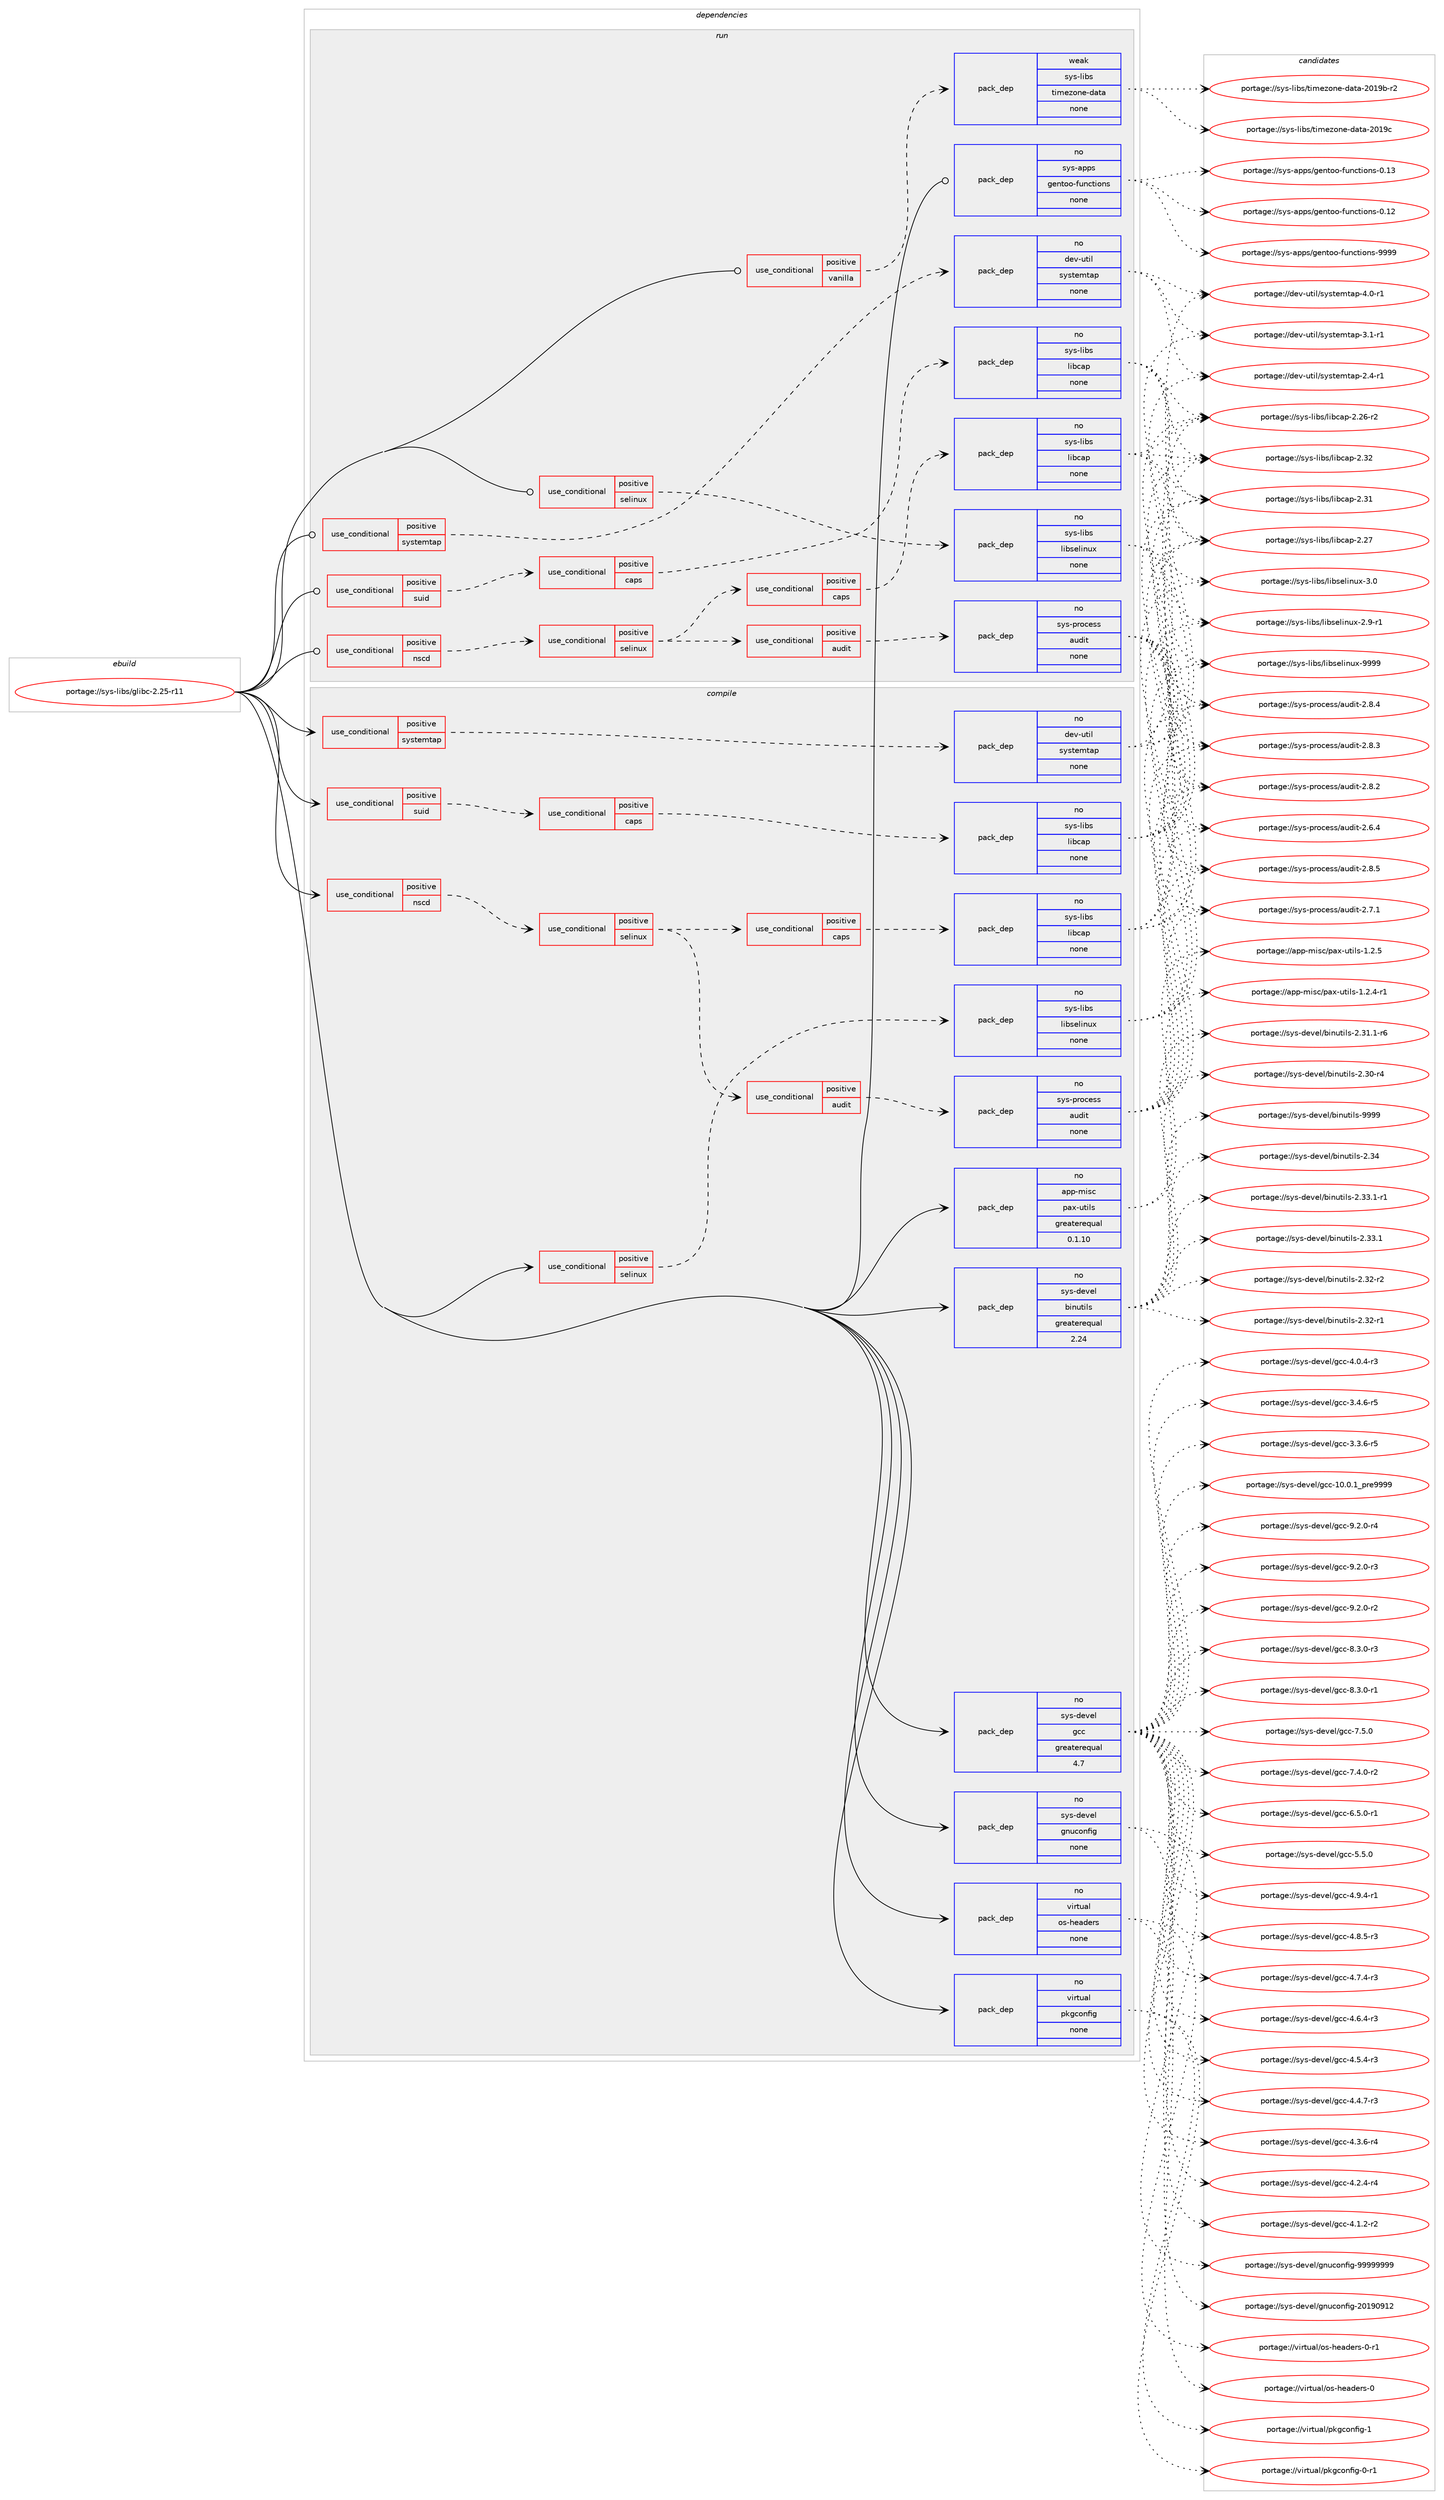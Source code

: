 digraph prolog {

# *************
# Graph options
# *************

newrank=true;
concentrate=true;
compound=true;
graph [rankdir=LR,fontname=Helvetica,fontsize=10,ranksep=1.5];#, ranksep=2.5, nodesep=0.2];
edge  [arrowhead=vee];
node  [fontname=Helvetica,fontsize=10];

# **********
# The ebuild
# **********

subgraph cluster_leftcol {
color=gray;
rank=same;
label=<<i>ebuild</i>>;
id [label="portage://sys-libs/glibc-2.25-r11", color=red, width=4, href="../sys-libs/glibc-2.25-r11.svg"];
}

# ****************
# The dependencies
# ****************

subgraph cluster_midcol {
color=gray;
label=<<i>dependencies</i>>;
subgraph cluster_compile {
fillcolor="#eeeeee";
style=filled;
label=<<i>compile</i>>;
subgraph cond4895 {
dependency27667 [label=<<TABLE BORDER="0" CELLBORDER="1" CELLSPACING="0" CELLPADDING="4"><TR><TD ROWSPAN="3" CELLPADDING="10">use_conditional</TD></TR><TR><TD>positive</TD></TR><TR><TD>nscd</TD></TR></TABLE>>, shape=none, color=red];
subgraph cond4896 {
dependency27668 [label=<<TABLE BORDER="0" CELLBORDER="1" CELLSPACING="0" CELLPADDING="4"><TR><TD ROWSPAN="3" CELLPADDING="10">use_conditional</TD></TR><TR><TD>positive</TD></TR><TR><TD>selinux</TD></TR></TABLE>>, shape=none, color=red];
subgraph cond4897 {
dependency27669 [label=<<TABLE BORDER="0" CELLBORDER="1" CELLSPACING="0" CELLPADDING="4"><TR><TD ROWSPAN="3" CELLPADDING="10">use_conditional</TD></TR><TR><TD>positive</TD></TR><TR><TD>audit</TD></TR></TABLE>>, shape=none, color=red];
subgraph pack22056 {
dependency27670 [label=<<TABLE BORDER="0" CELLBORDER="1" CELLSPACING="0" CELLPADDING="4" WIDTH="220"><TR><TD ROWSPAN="6" CELLPADDING="30">pack_dep</TD></TR><TR><TD WIDTH="110">no</TD></TR><TR><TD>sys-process</TD></TR><TR><TD>audit</TD></TR><TR><TD>none</TD></TR><TR><TD></TD></TR></TABLE>>, shape=none, color=blue];
}
dependency27669:e -> dependency27670:w [weight=20,style="dashed",arrowhead="vee"];
}
dependency27668:e -> dependency27669:w [weight=20,style="dashed",arrowhead="vee"];
subgraph cond4898 {
dependency27671 [label=<<TABLE BORDER="0" CELLBORDER="1" CELLSPACING="0" CELLPADDING="4"><TR><TD ROWSPAN="3" CELLPADDING="10">use_conditional</TD></TR><TR><TD>positive</TD></TR><TR><TD>caps</TD></TR></TABLE>>, shape=none, color=red];
subgraph pack22057 {
dependency27672 [label=<<TABLE BORDER="0" CELLBORDER="1" CELLSPACING="0" CELLPADDING="4" WIDTH="220"><TR><TD ROWSPAN="6" CELLPADDING="30">pack_dep</TD></TR><TR><TD WIDTH="110">no</TD></TR><TR><TD>sys-libs</TD></TR><TR><TD>libcap</TD></TR><TR><TD>none</TD></TR><TR><TD></TD></TR></TABLE>>, shape=none, color=blue];
}
dependency27671:e -> dependency27672:w [weight=20,style="dashed",arrowhead="vee"];
}
dependency27668:e -> dependency27671:w [weight=20,style="dashed",arrowhead="vee"];
}
dependency27667:e -> dependency27668:w [weight=20,style="dashed",arrowhead="vee"];
}
id:e -> dependency27667:w [weight=20,style="solid",arrowhead="vee"];
subgraph cond4899 {
dependency27673 [label=<<TABLE BORDER="0" CELLBORDER="1" CELLSPACING="0" CELLPADDING="4"><TR><TD ROWSPAN="3" CELLPADDING="10">use_conditional</TD></TR><TR><TD>positive</TD></TR><TR><TD>selinux</TD></TR></TABLE>>, shape=none, color=red];
subgraph pack22058 {
dependency27674 [label=<<TABLE BORDER="0" CELLBORDER="1" CELLSPACING="0" CELLPADDING="4" WIDTH="220"><TR><TD ROWSPAN="6" CELLPADDING="30">pack_dep</TD></TR><TR><TD WIDTH="110">no</TD></TR><TR><TD>sys-libs</TD></TR><TR><TD>libselinux</TD></TR><TR><TD>none</TD></TR><TR><TD></TD></TR></TABLE>>, shape=none, color=blue];
}
dependency27673:e -> dependency27674:w [weight=20,style="dashed",arrowhead="vee"];
}
id:e -> dependency27673:w [weight=20,style="solid",arrowhead="vee"];
subgraph cond4900 {
dependency27675 [label=<<TABLE BORDER="0" CELLBORDER="1" CELLSPACING="0" CELLPADDING="4"><TR><TD ROWSPAN="3" CELLPADDING="10">use_conditional</TD></TR><TR><TD>positive</TD></TR><TR><TD>suid</TD></TR></TABLE>>, shape=none, color=red];
subgraph cond4901 {
dependency27676 [label=<<TABLE BORDER="0" CELLBORDER="1" CELLSPACING="0" CELLPADDING="4"><TR><TD ROWSPAN="3" CELLPADDING="10">use_conditional</TD></TR><TR><TD>positive</TD></TR><TR><TD>caps</TD></TR></TABLE>>, shape=none, color=red];
subgraph pack22059 {
dependency27677 [label=<<TABLE BORDER="0" CELLBORDER="1" CELLSPACING="0" CELLPADDING="4" WIDTH="220"><TR><TD ROWSPAN="6" CELLPADDING="30">pack_dep</TD></TR><TR><TD WIDTH="110">no</TD></TR><TR><TD>sys-libs</TD></TR><TR><TD>libcap</TD></TR><TR><TD>none</TD></TR><TR><TD></TD></TR></TABLE>>, shape=none, color=blue];
}
dependency27676:e -> dependency27677:w [weight=20,style="dashed",arrowhead="vee"];
}
dependency27675:e -> dependency27676:w [weight=20,style="dashed",arrowhead="vee"];
}
id:e -> dependency27675:w [weight=20,style="solid",arrowhead="vee"];
subgraph cond4902 {
dependency27678 [label=<<TABLE BORDER="0" CELLBORDER="1" CELLSPACING="0" CELLPADDING="4"><TR><TD ROWSPAN="3" CELLPADDING="10">use_conditional</TD></TR><TR><TD>positive</TD></TR><TR><TD>systemtap</TD></TR></TABLE>>, shape=none, color=red];
subgraph pack22060 {
dependency27679 [label=<<TABLE BORDER="0" CELLBORDER="1" CELLSPACING="0" CELLPADDING="4" WIDTH="220"><TR><TD ROWSPAN="6" CELLPADDING="30">pack_dep</TD></TR><TR><TD WIDTH="110">no</TD></TR><TR><TD>dev-util</TD></TR><TR><TD>systemtap</TD></TR><TR><TD>none</TD></TR><TR><TD></TD></TR></TABLE>>, shape=none, color=blue];
}
dependency27678:e -> dependency27679:w [weight=20,style="dashed",arrowhead="vee"];
}
id:e -> dependency27678:w [weight=20,style="solid",arrowhead="vee"];
subgraph pack22061 {
dependency27680 [label=<<TABLE BORDER="0" CELLBORDER="1" CELLSPACING="0" CELLPADDING="4" WIDTH="220"><TR><TD ROWSPAN="6" CELLPADDING="30">pack_dep</TD></TR><TR><TD WIDTH="110">no</TD></TR><TR><TD>app-misc</TD></TR><TR><TD>pax-utils</TD></TR><TR><TD>greaterequal</TD></TR><TR><TD>0.1.10</TD></TR></TABLE>>, shape=none, color=blue];
}
id:e -> dependency27680:w [weight=20,style="solid",arrowhead="vee"];
subgraph pack22062 {
dependency27681 [label=<<TABLE BORDER="0" CELLBORDER="1" CELLSPACING="0" CELLPADDING="4" WIDTH="220"><TR><TD ROWSPAN="6" CELLPADDING="30">pack_dep</TD></TR><TR><TD WIDTH="110">no</TD></TR><TR><TD>sys-devel</TD></TR><TR><TD>binutils</TD></TR><TR><TD>greaterequal</TD></TR><TR><TD>2.24</TD></TR></TABLE>>, shape=none, color=blue];
}
id:e -> dependency27681:w [weight=20,style="solid",arrowhead="vee"];
subgraph pack22063 {
dependency27682 [label=<<TABLE BORDER="0" CELLBORDER="1" CELLSPACING="0" CELLPADDING="4" WIDTH="220"><TR><TD ROWSPAN="6" CELLPADDING="30">pack_dep</TD></TR><TR><TD WIDTH="110">no</TD></TR><TR><TD>sys-devel</TD></TR><TR><TD>gcc</TD></TR><TR><TD>greaterequal</TD></TR><TR><TD>4.7</TD></TR></TABLE>>, shape=none, color=blue];
}
id:e -> dependency27682:w [weight=20,style="solid",arrowhead="vee"];
subgraph pack22064 {
dependency27683 [label=<<TABLE BORDER="0" CELLBORDER="1" CELLSPACING="0" CELLPADDING="4" WIDTH="220"><TR><TD ROWSPAN="6" CELLPADDING="30">pack_dep</TD></TR><TR><TD WIDTH="110">no</TD></TR><TR><TD>sys-devel</TD></TR><TR><TD>gnuconfig</TD></TR><TR><TD>none</TD></TR><TR><TD></TD></TR></TABLE>>, shape=none, color=blue];
}
id:e -> dependency27683:w [weight=20,style="solid",arrowhead="vee"];
subgraph pack22065 {
dependency27684 [label=<<TABLE BORDER="0" CELLBORDER="1" CELLSPACING="0" CELLPADDING="4" WIDTH="220"><TR><TD ROWSPAN="6" CELLPADDING="30">pack_dep</TD></TR><TR><TD WIDTH="110">no</TD></TR><TR><TD>virtual</TD></TR><TR><TD>os-headers</TD></TR><TR><TD>none</TD></TR><TR><TD></TD></TR></TABLE>>, shape=none, color=blue];
}
id:e -> dependency27684:w [weight=20,style="solid",arrowhead="vee"];
subgraph pack22066 {
dependency27685 [label=<<TABLE BORDER="0" CELLBORDER="1" CELLSPACING="0" CELLPADDING="4" WIDTH="220"><TR><TD ROWSPAN="6" CELLPADDING="30">pack_dep</TD></TR><TR><TD WIDTH="110">no</TD></TR><TR><TD>virtual</TD></TR><TR><TD>pkgconfig</TD></TR><TR><TD>none</TD></TR><TR><TD></TD></TR></TABLE>>, shape=none, color=blue];
}
id:e -> dependency27685:w [weight=20,style="solid",arrowhead="vee"];
}
subgraph cluster_compileandrun {
fillcolor="#eeeeee";
style=filled;
label=<<i>compile and run</i>>;
}
subgraph cluster_run {
fillcolor="#eeeeee";
style=filled;
label=<<i>run</i>>;
subgraph cond4903 {
dependency27686 [label=<<TABLE BORDER="0" CELLBORDER="1" CELLSPACING="0" CELLPADDING="4"><TR><TD ROWSPAN="3" CELLPADDING="10">use_conditional</TD></TR><TR><TD>positive</TD></TR><TR><TD>nscd</TD></TR></TABLE>>, shape=none, color=red];
subgraph cond4904 {
dependency27687 [label=<<TABLE BORDER="0" CELLBORDER="1" CELLSPACING="0" CELLPADDING="4"><TR><TD ROWSPAN="3" CELLPADDING="10">use_conditional</TD></TR><TR><TD>positive</TD></TR><TR><TD>selinux</TD></TR></TABLE>>, shape=none, color=red];
subgraph cond4905 {
dependency27688 [label=<<TABLE BORDER="0" CELLBORDER="1" CELLSPACING="0" CELLPADDING="4"><TR><TD ROWSPAN="3" CELLPADDING="10">use_conditional</TD></TR><TR><TD>positive</TD></TR><TR><TD>audit</TD></TR></TABLE>>, shape=none, color=red];
subgraph pack22067 {
dependency27689 [label=<<TABLE BORDER="0" CELLBORDER="1" CELLSPACING="0" CELLPADDING="4" WIDTH="220"><TR><TD ROWSPAN="6" CELLPADDING="30">pack_dep</TD></TR><TR><TD WIDTH="110">no</TD></TR><TR><TD>sys-process</TD></TR><TR><TD>audit</TD></TR><TR><TD>none</TD></TR><TR><TD></TD></TR></TABLE>>, shape=none, color=blue];
}
dependency27688:e -> dependency27689:w [weight=20,style="dashed",arrowhead="vee"];
}
dependency27687:e -> dependency27688:w [weight=20,style="dashed",arrowhead="vee"];
subgraph cond4906 {
dependency27690 [label=<<TABLE BORDER="0" CELLBORDER="1" CELLSPACING="0" CELLPADDING="4"><TR><TD ROWSPAN="3" CELLPADDING="10">use_conditional</TD></TR><TR><TD>positive</TD></TR><TR><TD>caps</TD></TR></TABLE>>, shape=none, color=red];
subgraph pack22068 {
dependency27691 [label=<<TABLE BORDER="0" CELLBORDER="1" CELLSPACING="0" CELLPADDING="4" WIDTH="220"><TR><TD ROWSPAN="6" CELLPADDING="30">pack_dep</TD></TR><TR><TD WIDTH="110">no</TD></TR><TR><TD>sys-libs</TD></TR><TR><TD>libcap</TD></TR><TR><TD>none</TD></TR><TR><TD></TD></TR></TABLE>>, shape=none, color=blue];
}
dependency27690:e -> dependency27691:w [weight=20,style="dashed",arrowhead="vee"];
}
dependency27687:e -> dependency27690:w [weight=20,style="dashed",arrowhead="vee"];
}
dependency27686:e -> dependency27687:w [weight=20,style="dashed",arrowhead="vee"];
}
id:e -> dependency27686:w [weight=20,style="solid",arrowhead="odot"];
subgraph cond4907 {
dependency27692 [label=<<TABLE BORDER="0" CELLBORDER="1" CELLSPACING="0" CELLPADDING="4"><TR><TD ROWSPAN="3" CELLPADDING="10">use_conditional</TD></TR><TR><TD>positive</TD></TR><TR><TD>selinux</TD></TR></TABLE>>, shape=none, color=red];
subgraph pack22069 {
dependency27693 [label=<<TABLE BORDER="0" CELLBORDER="1" CELLSPACING="0" CELLPADDING="4" WIDTH="220"><TR><TD ROWSPAN="6" CELLPADDING="30">pack_dep</TD></TR><TR><TD WIDTH="110">no</TD></TR><TR><TD>sys-libs</TD></TR><TR><TD>libselinux</TD></TR><TR><TD>none</TD></TR><TR><TD></TD></TR></TABLE>>, shape=none, color=blue];
}
dependency27692:e -> dependency27693:w [weight=20,style="dashed",arrowhead="vee"];
}
id:e -> dependency27692:w [weight=20,style="solid",arrowhead="odot"];
subgraph cond4908 {
dependency27694 [label=<<TABLE BORDER="0" CELLBORDER="1" CELLSPACING="0" CELLPADDING="4"><TR><TD ROWSPAN="3" CELLPADDING="10">use_conditional</TD></TR><TR><TD>positive</TD></TR><TR><TD>suid</TD></TR></TABLE>>, shape=none, color=red];
subgraph cond4909 {
dependency27695 [label=<<TABLE BORDER="0" CELLBORDER="1" CELLSPACING="0" CELLPADDING="4"><TR><TD ROWSPAN="3" CELLPADDING="10">use_conditional</TD></TR><TR><TD>positive</TD></TR><TR><TD>caps</TD></TR></TABLE>>, shape=none, color=red];
subgraph pack22070 {
dependency27696 [label=<<TABLE BORDER="0" CELLBORDER="1" CELLSPACING="0" CELLPADDING="4" WIDTH="220"><TR><TD ROWSPAN="6" CELLPADDING="30">pack_dep</TD></TR><TR><TD WIDTH="110">no</TD></TR><TR><TD>sys-libs</TD></TR><TR><TD>libcap</TD></TR><TR><TD>none</TD></TR><TR><TD></TD></TR></TABLE>>, shape=none, color=blue];
}
dependency27695:e -> dependency27696:w [weight=20,style="dashed",arrowhead="vee"];
}
dependency27694:e -> dependency27695:w [weight=20,style="dashed",arrowhead="vee"];
}
id:e -> dependency27694:w [weight=20,style="solid",arrowhead="odot"];
subgraph cond4910 {
dependency27697 [label=<<TABLE BORDER="0" CELLBORDER="1" CELLSPACING="0" CELLPADDING="4"><TR><TD ROWSPAN="3" CELLPADDING="10">use_conditional</TD></TR><TR><TD>positive</TD></TR><TR><TD>systemtap</TD></TR></TABLE>>, shape=none, color=red];
subgraph pack22071 {
dependency27698 [label=<<TABLE BORDER="0" CELLBORDER="1" CELLSPACING="0" CELLPADDING="4" WIDTH="220"><TR><TD ROWSPAN="6" CELLPADDING="30">pack_dep</TD></TR><TR><TD WIDTH="110">no</TD></TR><TR><TD>dev-util</TD></TR><TR><TD>systemtap</TD></TR><TR><TD>none</TD></TR><TR><TD></TD></TR></TABLE>>, shape=none, color=blue];
}
dependency27697:e -> dependency27698:w [weight=20,style="dashed",arrowhead="vee"];
}
id:e -> dependency27697:w [weight=20,style="solid",arrowhead="odot"];
subgraph cond4911 {
dependency27699 [label=<<TABLE BORDER="0" CELLBORDER="1" CELLSPACING="0" CELLPADDING="4"><TR><TD ROWSPAN="3" CELLPADDING="10">use_conditional</TD></TR><TR><TD>positive</TD></TR><TR><TD>vanilla</TD></TR></TABLE>>, shape=none, color=red];
subgraph pack22072 {
dependency27700 [label=<<TABLE BORDER="0" CELLBORDER="1" CELLSPACING="0" CELLPADDING="4" WIDTH="220"><TR><TD ROWSPAN="6" CELLPADDING="30">pack_dep</TD></TR><TR><TD WIDTH="110">weak</TD></TR><TR><TD>sys-libs</TD></TR><TR><TD>timezone-data</TD></TR><TR><TD>none</TD></TR><TR><TD></TD></TR></TABLE>>, shape=none, color=blue];
}
dependency27699:e -> dependency27700:w [weight=20,style="dashed",arrowhead="vee"];
}
id:e -> dependency27699:w [weight=20,style="solid",arrowhead="odot"];
subgraph pack22073 {
dependency27701 [label=<<TABLE BORDER="0" CELLBORDER="1" CELLSPACING="0" CELLPADDING="4" WIDTH="220"><TR><TD ROWSPAN="6" CELLPADDING="30">pack_dep</TD></TR><TR><TD WIDTH="110">no</TD></TR><TR><TD>sys-apps</TD></TR><TR><TD>gentoo-functions</TD></TR><TR><TD>none</TD></TR><TR><TD></TD></TR></TABLE>>, shape=none, color=blue];
}
id:e -> dependency27701:w [weight=20,style="solid",arrowhead="odot"];
}
}

# **************
# The candidates
# **************

subgraph cluster_choices {
rank=same;
color=gray;
label=<<i>candidates</i>>;

subgraph choice22056 {
color=black;
nodesep=1;
choice11512111545112114111991011151154797117100105116455046564653 [label="portage://sys-process/audit-2.8.5", color=red, width=4,href="../sys-process/audit-2.8.5.svg"];
choice11512111545112114111991011151154797117100105116455046564652 [label="portage://sys-process/audit-2.8.4", color=red, width=4,href="../sys-process/audit-2.8.4.svg"];
choice11512111545112114111991011151154797117100105116455046564651 [label="portage://sys-process/audit-2.8.3", color=red, width=4,href="../sys-process/audit-2.8.3.svg"];
choice11512111545112114111991011151154797117100105116455046564650 [label="portage://sys-process/audit-2.8.2", color=red, width=4,href="../sys-process/audit-2.8.2.svg"];
choice11512111545112114111991011151154797117100105116455046554649 [label="portage://sys-process/audit-2.7.1", color=red, width=4,href="../sys-process/audit-2.7.1.svg"];
choice11512111545112114111991011151154797117100105116455046544652 [label="portage://sys-process/audit-2.6.4", color=red, width=4,href="../sys-process/audit-2.6.4.svg"];
dependency27670:e -> choice11512111545112114111991011151154797117100105116455046564653:w [style=dotted,weight="100"];
dependency27670:e -> choice11512111545112114111991011151154797117100105116455046564652:w [style=dotted,weight="100"];
dependency27670:e -> choice11512111545112114111991011151154797117100105116455046564651:w [style=dotted,weight="100"];
dependency27670:e -> choice11512111545112114111991011151154797117100105116455046564650:w [style=dotted,weight="100"];
dependency27670:e -> choice11512111545112114111991011151154797117100105116455046554649:w [style=dotted,weight="100"];
dependency27670:e -> choice11512111545112114111991011151154797117100105116455046544652:w [style=dotted,weight="100"];
}
subgraph choice22057 {
color=black;
nodesep=1;
choice1151211154510810598115471081059899971124550465150 [label="portage://sys-libs/libcap-2.32", color=red, width=4,href="../sys-libs/libcap-2.32.svg"];
choice1151211154510810598115471081059899971124550465149 [label="portage://sys-libs/libcap-2.31", color=red, width=4,href="../sys-libs/libcap-2.31.svg"];
choice1151211154510810598115471081059899971124550465055 [label="portage://sys-libs/libcap-2.27", color=red, width=4,href="../sys-libs/libcap-2.27.svg"];
choice11512111545108105981154710810598999711245504650544511450 [label="portage://sys-libs/libcap-2.26-r2", color=red, width=4,href="../sys-libs/libcap-2.26-r2.svg"];
dependency27672:e -> choice1151211154510810598115471081059899971124550465150:w [style=dotted,weight="100"];
dependency27672:e -> choice1151211154510810598115471081059899971124550465149:w [style=dotted,weight="100"];
dependency27672:e -> choice1151211154510810598115471081059899971124550465055:w [style=dotted,weight="100"];
dependency27672:e -> choice11512111545108105981154710810598999711245504650544511450:w [style=dotted,weight="100"];
}
subgraph choice22058 {
color=black;
nodesep=1;
choice115121115451081059811547108105981151011081051101171204557575757 [label="portage://sys-libs/libselinux-9999", color=red, width=4,href="../sys-libs/libselinux-9999.svg"];
choice1151211154510810598115471081059811510110810511011712045514648 [label="portage://sys-libs/libselinux-3.0", color=red, width=4,href="../sys-libs/libselinux-3.0.svg"];
choice11512111545108105981154710810598115101108105110117120455046574511449 [label="portage://sys-libs/libselinux-2.9-r1", color=red, width=4,href="../sys-libs/libselinux-2.9-r1.svg"];
dependency27674:e -> choice115121115451081059811547108105981151011081051101171204557575757:w [style=dotted,weight="100"];
dependency27674:e -> choice1151211154510810598115471081059811510110810511011712045514648:w [style=dotted,weight="100"];
dependency27674:e -> choice11512111545108105981154710810598115101108105110117120455046574511449:w [style=dotted,weight="100"];
}
subgraph choice22059 {
color=black;
nodesep=1;
choice1151211154510810598115471081059899971124550465150 [label="portage://sys-libs/libcap-2.32", color=red, width=4,href="../sys-libs/libcap-2.32.svg"];
choice1151211154510810598115471081059899971124550465149 [label="portage://sys-libs/libcap-2.31", color=red, width=4,href="../sys-libs/libcap-2.31.svg"];
choice1151211154510810598115471081059899971124550465055 [label="portage://sys-libs/libcap-2.27", color=red, width=4,href="../sys-libs/libcap-2.27.svg"];
choice11512111545108105981154710810598999711245504650544511450 [label="portage://sys-libs/libcap-2.26-r2", color=red, width=4,href="../sys-libs/libcap-2.26-r2.svg"];
dependency27677:e -> choice1151211154510810598115471081059899971124550465150:w [style=dotted,weight="100"];
dependency27677:e -> choice1151211154510810598115471081059899971124550465149:w [style=dotted,weight="100"];
dependency27677:e -> choice1151211154510810598115471081059899971124550465055:w [style=dotted,weight="100"];
dependency27677:e -> choice11512111545108105981154710810598999711245504650544511450:w [style=dotted,weight="100"];
}
subgraph choice22060 {
color=black;
nodesep=1;
choice100101118451171161051084711512111511610110911697112455246484511449 [label="portage://dev-util/systemtap-4.0-r1", color=red, width=4,href="../dev-util/systemtap-4.0-r1.svg"];
choice100101118451171161051084711512111511610110911697112455146494511449 [label="portage://dev-util/systemtap-3.1-r1", color=red, width=4,href="../dev-util/systemtap-3.1-r1.svg"];
choice100101118451171161051084711512111511610110911697112455046524511449 [label="portage://dev-util/systemtap-2.4-r1", color=red, width=4,href="../dev-util/systemtap-2.4-r1.svg"];
dependency27679:e -> choice100101118451171161051084711512111511610110911697112455246484511449:w [style=dotted,weight="100"];
dependency27679:e -> choice100101118451171161051084711512111511610110911697112455146494511449:w [style=dotted,weight="100"];
dependency27679:e -> choice100101118451171161051084711512111511610110911697112455046524511449:w [style=dotted,weight="100"];
}
subgraph choice22061 {
color=black;
nodesep=1;
choice971121124510910511599471129712045117116105108115454946504653 [label="portage://app-misc/pax-utils-1.2.5", color=red, width=4,href="../app-misc/pax-utils-1.2.5.svg"];
choice9711211245109105115994711297120451171161051081154549465046524511449 [label="portage://app-misc/pax-utils-1.2.4-r1", color=red, width=4,href="../app-misc/pax-utils-1.2.4-r1.svg"];
dependency27680:e -> choice971121124510910511599471129712045117116105108115454946504653:w [style=dotted,weight="100"];
dependency27680:e -> choice9711211245109105115994711297120451171161051081154549465046524511449:w [style=dotted,weight="100"];
}
subgraph choice22062 {
color=black;
nodesep=1;
choice1151211154510010111810110847981051101171161051081154557575757 [label="portage://sys-devel/binutils-9999", color=red, width=4,href="../sys-devel/binutils-9999.svg"];
choice1151211154510010111810110847981051101171161051081154550465152 [label="portage://sys-devel/binutils-2.34", color=red, width=4,href="../sys-devel/binutils-2.34.svg"];
choice115121115451001011181011084798105110117116105108115455046515146494511449 [label="portage://sys-devel/binutils-2.33.1-r1", color=red, width=4,href="../sys-devel/binutils-2.33.1-r1.svg"];
choice11512111545100101118101108479810511011711610510811545504651514649 [label="portage://sys-devel/binutils-2.33.1", color=red, width=4,href="../sys-devel/binutils-2.33.1.svg"];
choice11512111545100101118101108479810511011711610510811545504651504511450 [label="portage://sys-devel/binutils-2.32-r2", color=red, width=4,href="../sys-devel/binutils-2.32-r2.svg"];
choice11512111545100101118101108479810511011711610510811545504651504511449 [label="portage://sys-devel/binutils-2.32-r1", color=red, width=4,href="../sys-devel/binutils-2.32-r1.svg"];
choice115121115451001011181011084798105110117116105108115455046514946494511454 [label="portage://sys-devel/binutils-2.31.1-r6", color=red, width=4,href="../sys-devel/binutils-2.31.1-r6.svg"];
choice11512111545100101118101108479810511011711610510811545504651484511452 [label="portage://sys-devel/binutils-2.30-r4", color=red, width=4,href="../sys-devel/binutils-2.30-r4.svg"];
dependency27681:e -> choice1151211154510010111810110847981051101171161051081154557575757:w [style=dotted,weight="100"];
dependency27681:e -> choice1151211154510010111810110847981051101171161051081154550465152:w [style=dotted,weight="100"];
dependency27681:e -> choice115121115451001011181011084798105110117116105108115455046515146494511449:w [style=dotted,weight="100"];
dependency27681:e -> choice11512111545100101118101108479810511011711610510811545504651514649:w [style=dotted,weight="100"];
dependency27681:e -> choice11512111545100101118101108479810511011711610510811545504651504511450:w [style=dotted,weight="100"];
dependency27681:e -> choice11512111545100101118101108479810511011711610510811545504651504511449:w [style=dotted,weight="100"];
dependency27681:e -> choice115121115451001011181011084798105110117116105108115455046514946494511454:w [style=dotted,weight="100"];
dependency27681:e -> choice11512111545100101118101108479810511011711610510811545504651484511452:w [style=dotted,weight="100"];
}
subgraph choice22063 {
color=black;
nodesep=1;
choice115121115451001011181011084710399994557465046484511452 [label="portage://sys-devel/gcc-9.2.0-r4", color=red, width=4,href="../sys-devel/gcc-9.2.0-r4.svg"];
choice115121115451001011181011084710399994557465046484511451 [label="portage://sys-devel/gcc-9.2.0-r3", color=red, width=4,href="../sys-devel/gcc-9.2.0-r3.svg"];
choice115121115451001011181011084710399994557465046484511450 [label="portage://sys-devel/gcc-9.2.0-r2", color=red, width=4,href="../sys-devel/gcc-9.2.0-r2.svg"];
choice115121115451001011181011084710399994556465146484511451 [label="portage://sys-devel/gcc-8.3.0-r3", color=red, width=4,href="../sys-devel/gcc-8.3.0-r3.svg"];
choice115121115451001011181011084710399994556465146484511449 [label="portage://sys-devel/gcc-8.3.0-r1", color=red, width=4,href="../sys-devel/gcc-8.3.0-r1.svg"];
choice11512111545100101118101108471039999455546534648 [label="portage://sys-devel/gcc-7.5.0", color=red, width=4,href="../sys-devel/gcc-7.5.0.svg"];
choice115121115451001011181011084710399994555465246484511450 [label="portage://sys-devel/gcc-7.4.0-r2", color=red, width=4,href="../sys-devel/gcc-7.4.0-r2.svg"];
choice115121115451001011181011084710399994554465346484511449 [label="portage://sys-devel/gcc-6.5.0-r1", color=red, width=4,href="../sys-devel/gcc-6.5.0-r1.svg"];
choice11512111545100101118101108471039999455346534648 [label="portage://sys-devel/gcc-5.5.0", color=red, width=4,href="../sys-devel/gcc-5.5.0.svg"];
choice115121115451001011181011084710399994552465746524511449 [label="portage://sys-devel/gcc-4.9.4-r1", color=red, width=4,href="../sys-devel/gcc-4.9.4-r1.svg"];
choice115121115451001011181011084710399994552465646534511451 [label="portage://sys-devel/gcc-4.8.5-r3", color=red, width=4,href="../sys-devel/gcc-4.8.5-r3.svg"];
choice115121115451001011181011084710399994552465546524511451 [label="portage://sys-devel/gcc-4.7.4-r3", color=red, width=4,href="../sys-devel/gcc-4.7.4-r3.svg"];
choice115121115451001011181011084710399994552465446524511451 [label="portage://sys-devel/gcc-4.6.4-r3", color=red, width=4,href="../sys-devel/gcc-4.6.4-r3.svg"];
choice115121115451001011181011084710399994552465346524511451 [label="portage://sys-devel/gcc-4.5.4-r3", color=red, width=4,href="../sys-devel/gcc-4.5.4-r3.svg"];
choice115121115451001011181011084710399994552465246554511451 [label="portage://sys-devel/gcc-4.4.7-r3", color=red, width=4,href="../sys-devel/gcc-4.4.7-r3.svg"];
choice115121115451001011181011084710399994552465146544511452 [label="portage://sys-devel/gcc-4.3.6-r4", color=red, width=4,href="../sys-devel/gcc-4.3.6-r4.svg"];
choice115121115451001011181011084710399994552465046524511452 [label="portage://sys-devel/gcc-4.2.4-r4", color=red, width=4,href="../sys-devel/gcc-4.2.4-r4.svg"];
choice115121115451001011181011084710399994552464946504511450 [label="portage://sys-devel/gcc-4.1.2-r2", color=red, width=4,href="../sys-devel/gcc-4.1.2-r2.svg"];
choice115121115451001011181011084710399994552464846524511451 [label="portage://sys-devel/gcc-4.0.4-r3", color=red, width=4,href="../sys-devel/gcc-4.0.4-r3.svg"];
choice115121115451001011181011084710399994551465246544511453 [label="portage://sys-devel/gcc-3.4.6-r5", color=red, width=4,href="../sys-devel/gcc-3.4.6-r5.svg"];
choice115121115451001011181011084710399994551465146544511453 [label="portage://sys-devel/gcc-3.3.6-r5", color=red, width=4,href="../sys-devel/gcc-3.3.6-r5.svg"];
choice11512111545100101118101108471039999454948464846499511211410157575757 [label="portage://sys-devel/gcc-10.0.1_pre9999", color=red, width=4,href="../sys-devel/gcc-10.0.1_pre9999.svg"];
dependency27682:e -> choice115121115451001011181011084710399994557465046484511452:w [style=dotted,weight="100"];
dependency27682:e -> choice115121115451001011181011084710399994557465046484511451:w [style=dotted,weight="100"];
dependency27682:e -> choice115121115451001011181011084710399994557465046484511450:w [style=dotted,weight="100"];
dependency27682:e -> choice115121115451001011181011084710399994556465146484511451:w [style=dotted,weight="100"];
dependency27682:e -> choice115121115451001011181011084710399994556465146484511449:w [style=dotted,weight="100"];
dependency27682:e -> choice11512111545100101118101108471039999455546534648:w [style=dotted,weight="100"];
dependency27682:e -> choice115121115451001011181011084710399994555465246484511450:w [style=dotted,weight="100"];
dependency27682:e -> choice115121115451001011181011084710399994554465346484511449:w [style=dotted,weight="100"];
dependency27682:e -> choice11512111545100101118101108471039999455346534648:w [style=dotted,weight="100"];
dependency27682:e -> choice115121115451001011181011084710399994552465746524511449:w [style=dotted,weight="100"];
dependency27682:e -> choice115121115451001011181011084710399994552465646534511451:w [style=dotted,weight="100"];
dependency27682:e -> choice115121115451001011181011084710399994552465546524511451:w [style=dotted,weight="100"];
dependency27682:e -> choice115121115451001011181011084710399994552465446524511451:w [style=dotted,weight="100"];
dependency27682:e -> choice115121115451001011181011084710399994552465346524511451:w [style=dotted,weight="100"];
dependency27682:e -> choice115121115451001011181011084710399994552465246554511451:w [style=dotted,weight="100"];
dependency27682:e -> choice115121115451001011181011084710399994552465146544511452:w [style=dotted,weight="100"];
dependency27682:e -> choice115121115451001011181011084710399994552465046524511452:w [style=dotted,weight="100"];
dependency27682:e -> choice115121115451001011181011084710399994552464946504511450:w [style=dotted,weight="100"];
dependency27682:e -> choice115121115451001011181011084710399994552464846524511451:w [style=dotted,weight="100"];
dependency27682:e -> choice115121115451001011181011084710399994551465246544511453:w [style=dotted,weight="100"];
dependency27682:e -> choice115121115451001011181011084710399994551465146544511453:w [style=dotted,weight="100"];
dependency27682:e -> choice11512111545100101118101108471039999454948464846499511211410157575757:w [style=dotted,weight="100"];
}
subgraph choice22064 {
color=black;
nodesep=1;
choice115121115451001011181011084710311011799111110102105103455757575757575757 [label="portage://sys-devel/gnuconfig-99999999", color=red, width=4,href="../sys-devel/gnuconfig-99999999.svg"];
choice115121115451001011181011084710311011799111110102105103455048495748574950 [label="portage://sys-devel/gnuconfig-20190912", color=red, width=4,href="../sys-devel/gnuconfig-20190912.svg"];
dependency27683:e -> choice115121115451001011181011084710311011799111110102105103455757575757575757:w [style=dotted,weight="100"];
dependency27683:e -> choice115121115451001011181011084710311011799111110102105103455048495748574950:w [style=dotted,weight="100"];
}
subgraph choice22065 {
color=black;
nodesep=1;
choice1181051141161179710847111115451041019710010111411545484511449 [label="portage://virtual/os-headers-0-r1", color=red, width=4,href="../virtual/os-headers-0-r1.svg"];
choice118105114116117971084711111545104101971001011141154548 [label="portage://virtual/os-headers-0", color=red, width=4,href="../virtual/os-headers-0.svg"];
dependency27684:e -> choice1181051141161179710847111115451041019710010111411545484511449:w [style=dotted,weight="100"];
dependency27684:e -> choice118105114116117971084711111545104101971001011141154548:w [style=dotted,weight="100"];
}
subgraph choice22066 {
color=black;
nodesep=1;
choice1181051141161179710847112107103991111101021051034549 [label="portage://virtual/pkgconfig-1", color=red, width=4,href="../virtual/pkgconfig-1.svg"];
choice11810511411611797108471121071039911111010210510345484511449 [label="portage://virtual/pkgconfig-0-r1", color=red, width=4,href="../virtual/pkgconfig-0-r1.svg"];
dependency27685:e -> choice1181051141161179710847112107103991111101021051034549:w [style=dotted,weight="100"];
dependency27685:e -> choice11810511411611797108471121071039911111010210510345484511449:w [style=dotted,weight="100"];
}
subgraph choice22067 {
color=black;
nodesep=1;
choice11512111545112114111991011151154797117100105116455046564653 [label="portage://sys-process/audit-2.8.5", color=red, width=4,href="../sys-process/audit-2.8.5.svg"];
choice11512111545112114111991011151154797117100105116455046564652 [label="portage://sys-process/audit-2.8.4", color=red, width=4,href="../sys-process/audit-2.8.4.svg"];
choice11512111545112114111991011151154797117100105116455046564651 [label="portage://sys-process/audit-2.8.3", color=red, width=4,href="../sys-process/audit-2.8.3.svg"];
choice11512111545112114111991011151154797117100105116455046564650 [label="portage://sys-process/audit-2.8.2", color=red, width=4,href="../sys-process/audit-2.8.2.svg"];
choice11512111545112114111991011151154797117100105116455046554649 [label="portage://sys-process/audit-2.7.1", color=red, width=4,href="../sys-process/audit-2.7.1.svg"];
choice11512111545112114111991011151154797117100105116455046544652 [label="portage://sys-process/audit-2.6.4", color=red, width=4,href="../sys-process/audit-2.6.4.svg"];
dependency27689:e -> choice11512111545112114111991011151154797117100105116455046564653:w [style=dotted,weight="100"];
dependency27689:e -> choice11512111545112114111991011151154797117100105116455046564652:w [style=dotted,weight="100"];
dependency27689:e -> choice11512111545112114111991011151154797117100105116455046564651:w [style=dotted,weight="100"];
dependency27689:e -> choice11512111545112114111991011151154797117100105116455046564650:w [style=dotted,weight="100"];
dependency27689:e -> choice11512111545112114111991011151154797117100105116455046554649:w [style=dotted,weight="100"];
dependency27689:e -> choice11512111545112114111991011151154797117100105116455046544652:w [style=dotted,weight="100"];
}
subgraph choice22068 {
color=black;
nodesep=1;
choice1151211154510810598115471081059899971124550465150 [label="portage://sys-libs/libcap-2.32", color=red, width=4,href="../sys-libs/libcap-2.32.svg"];
choice1151211154510810598115471081059899971124550465149 [label="portage://sys-libs/libcap-2.31", color=red, width=4,href="../sys-libs/libcap-2.31.svg"];
choice1151211154510810598115471081059899971124550465055 [label="portage://sys-libs/libcap-2.27", color=red, width=4,href="../sys-libs/libcap-2.27.svg"];
choice11512111545108105981154710810598999711245504650544511450 [label="portage://sys-libs/libcap-2.26-r2", color=red, width=4,href="../sys-libs/libcap-2.26-r2.svg"];
dependency27691:e -> choice1151211154510810598115471081059899971124550465150:w [style=dotted,weight="100"];
dependency27691:e -> choice1151211154510810598115471081059899971124550465149:w [style=dotted,weight="100"];
dependency27691:e -> choice1151211154510810598115471081059899971124550465055:w [style=dotted,weight="100"];
dependency27691:e -> choice11512111545108105981154710810598999711245504650544511450:w [style=dotted,weight="100"];
}
subgraph choice22069 {
color=black;
nodesep=1;
choice115121115451081059811547108105981151011081051101171204557575757 [label="portage://sys-libs/libselinux-9999", color=red, width=4,href="../sys-libs/libselinux-9999.svg"];
choice1151211154510810598115471081059811510110810511011712045514648 [label="portage://sys-libs/libselinux-3.0", color=red, width=4,href="../sys-libs/libselinux-3.0.svg"];
choice11512111545108105981154710810598115101108105110117120455046574511449 [label="portage://sys-libs/libselinux-2.9-r1", color=red, width=4,href="../sys-libs/libselinux-2.9-r1.svg"];
dependency27693:e -> choice115121115451081059811547108105981151011081051101171204557575757:w [style=dotted,weight="100"];
dependency27693:e -> choice1151211154510810598115471081059811510110810511011712045514648:w [style=dotted,weight="100"];
dependency27693:e -> choice11512111545108105981154710810598115101108105110117120455046574511449:w [style=dotted,weight="100"];
}
subgraph choice22070 {
color=black;
nodesep=1;
choice1151211154510810598115471081059899971124550465150 [label="portage://sys-libs/libcap-2.32", color=red, width=4,href="../sys-libs/libcap-2.32.svg"];
choice1151211154510810598115471081059899971124550465149 [label="portage://sys-libs/libcap-2.31", color=red, width=4,href="../sys-libs/libcap-2.31.svg"];
choice1151211154510810598115471081059899971124550465055 [label="portage://sys-libs/libcap-2.27", color=red, width=4,href="../sys-libs/libcap-2.27.svg"];
choice11512111545108105981154710810598999711245504650544511450 [label="portage://sys-libs/libcap-2.26-r2", color=red, width=4,href="../sys-libs/libcap-2.26-r2.svg"];
dependency27696:e -> choice1151211154510810598115471081059899971124550465150:w [style=dotted,weight="100"];
dependency27696:e -> choice1151211154510810598115471081059899971124550465149:w [style=dotted,weight="100"];
dependency27696:e -> choice1151211154510810598115471081059899971124550465055:w [style=dotted,weight="100"];
dependency27696:e -> choice11512111545108105981154710810598999711245504650544511450:w [style=dotted,weight="100"];
}
subgraph choice22071 {
color=black;
nodesep=1;
choice100101118451171161051084711512111511610110911697112455246484511449 [label="portage://dev-util/systemtap-4.0-r1", color=red, width=4,href="../dev-util/systemtap-4.0-r1.svg"];
choice100101118451171161051084711512111511610110911697112455146494511449 [label="portage://dev-util/systemtap-3.1-r1", color=red, width=4,href="../dev-util/systemtap-3.1-r1.svg"];
choice100101118451171161051084711512111511610110911697112455046524511449 [label="portage://dev-util/systemtap-2.4-r1", color=red, width=4,href="../dev-util/systemtap-2.4-r1.svg"];
dependency27698:e -> choice100101118451171161051084711512111511610110911697112455246484511449:w [style=dotted,weight="100"];
dependency27698:e -> choice100101118451171161051084711512111511610110911697112455146494511449:w [style=dotted,weight="100"];
dependency27698:e -> choice100101118451171161051084711512111511610110911697112455046524511449:w [style=dotted,weight="100"];
}
subgraph choice22072 {
color=black;
nodesep=1;
choice115121115451081059811547116105109101122111110101451009711697455048495799 [label="portage://sys-libs/timezone-data-2019c", color=red, width=4,href="../sys-libs/timezone-data-2019c.svg"];
choice1151211154510810598115471161051091011221111101014510097116974550484957984511450 [label="portage://sys-libs/timezone-data-2019b-r2", color=red, width=4,href="../sys-libs/timezone-data-2019b-r2.svg"];
dependency27700:e -> choice115121115451081059811547116105109101122111110101451009711697455048495799:w [style=dotted,weight="100"];
dependency27700:e -> choice1151211154510810598115471161051091011221111101014510097116974550484957984511450:w [style=dotted,weight="100"];
}
subgraph choice22073 {
color=black;
nodesep=1;
choice11512111545971121121154710310111011611111145102117110991161051111101154557575757 [label="portage://sys-apps/gentoo-functions-9999", color=red, width=4,href="../sys-apps/gentoo-functions-9999.svg"];
choice11512111545971121121154710310111011611111145102117110991161051111101154548464951 [label="portage://sys-apps/gentoo-functions-0.13", color=red, width=4,href="../sys-apps/gentoo-functions-0.13.svg"];
choice11512111545971121121154710310111011611111145102117110991161051111101154548464950 [label="portage://sys-apps/gentoo-functions-0.12", color=red, width=4,href="../sys-apps/gentoo-functions-0.12.svg"];
dependency27701:e -> choice11512111545971121121154710310111011611111145102117110991161051111101154557575757:w [style=dotted,weight="100"];
dependency27701:e -> choice11512111545971121121154710310111011611111145102117110991161051111101154548464951:w [style=dotted,weight="100"];
dependency27701:e -> choice11512111545971121121154710310111011611111145102117110991161051111101154548464950:w [style=dotted,weight="100"];
}
}

}
